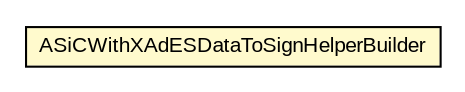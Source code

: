 #!/usr/local/bin/dot
#
# Class diagram 
# Generated by UMLGraph version R5_6-24-gf6e263 (http://www.umlgraph.org/)
#

digraph G {
	edge [fontname="arial",fontsize=10,labelfontname="arial",labelfontsize=10];
	node [fontname="arial",fontsize=10,shape=plaintext];
	nodesep=0.25;
	ranksep=0.5;
	// eu.europa.esig.dss.asic.signature.ASiCWithXAdESDataToSignHelperBuilder
	c119056 [label=<<table title="eu.europa.esig.dss.asic.signature.ASiCWithXAdESDataToSignHelperBuilder" border="0" cellborder="1" cellspacing="0" cellpadding="2" port="p" bgcolor="lemonChiffon" href="./ASiCWithXAdESDataToSignHelperBuilder.html">
		<tr><td><table border="0" cellspacing="0" cellpadding="1">
<tr><td align="center" balign="center"> ASiCWithXAdESDataToSignHelperBuilder </td></tr>
		</table></td></tr>
		</table>>, URL="./ASiCWithXAdESDataToSignHelperBuilder.html", fontname="arial", fontcolor="black", fontsize=10.0];
}

